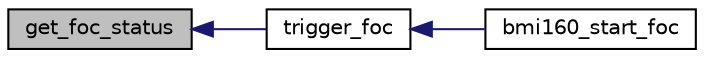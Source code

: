 digraph "get_foc_status"
{
  edge [fontname="Helvetica",fontsize="10",labelfontname="Helvetica",labelfontsize="10"];
  node [fontname="Helvetica",fontsize="10",shape=record];
  rankdir="LR";
  Node1 [label="get_foc_status",height=0.2,width=0.4,color="black", fillcolor="grey75", style="filled", fontcolor="black"];
  Node1 -> Node2 [dir="back",color="midnightblue",fontsize="10",style="solid",fontname="Helvetica"];
  Node2 [label="trigger_foc",height=0.2,width=0.4,color="black", fillcolor="white", style="filled",URL="$bmi160_8c.html#a20fb5c5cfa58117dc82b2f7c0c973016",tooltip="This API is used to trigger the FOC in the sensor. "];
  Node2 -> Node3 [dir="back",color="midnightblue",fontsize="10",style="solid",fontname="Helvetica"];
  Node3 [label="bmi160_start_foc",height=0.2,width=0.4,color="black", fillcolor="white", style="filled",URL="$bmi160_8h.html#a9a12ab7ac43b795f4b6faddde505eb88",tooltip="This API starts the FOC of accel and gyro. "];
}
